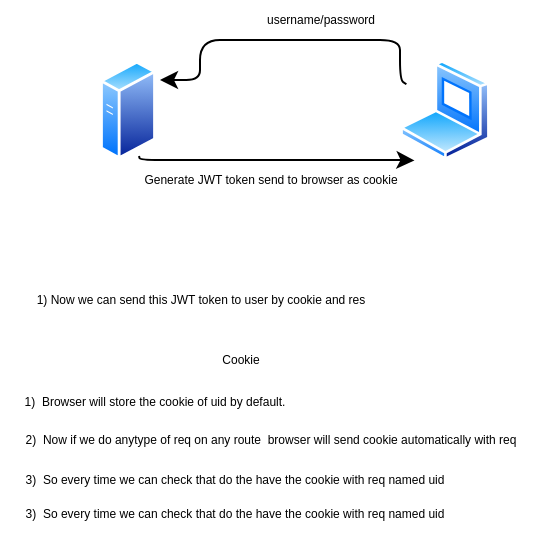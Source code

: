 <mxfile>
    <diagram id="FofsPPGFVujevoYQM1kU" name="Page-1">
        <mxGraphModel dx="94" dy="239" grid="1" gridSize="10" guides="1" tooltips="1" connect="1" arrows="1" fold="1" page="1" pageScale="1" pageWidth="850" pageHeight="1100" math="0" shadow="0">
            <root>
                <mxCell id="0"/>
                <mxCell id="1" parent="0"/>
                <mxCell id="10" style="edgeStyle=none;html=1;entryX=0.161;entryY=1.004;entryDx=0;entryDy=0;fontSize=6;entryPerimeter=0;" edge="1" parent="1" source="3" target="4">
                    <mxGeometry relative="1" as="geometry">
                        <Array as="points">
                            <mxPoint x="90" y="280"/>
                            <mxPoint x="160" y="280"/>
                            <mxPoint x="220" y="280"/>
                        </Array>
                    </mxGeometry>
                </mxCell>
                <mxCell id="3" value="" style="aspect=fixed;perimeter=ellipsePerimeter;html=1;align=center;shadow=0;dashed=0;spacingTop=3;image;image=img/lib/active_directory/generic_server.svg;" vertex="1" parent="1">
                    <mxGeometry x="70" y="230" width="28" height="50" as="geometry"/>
                </mxCell>
                <mxCell id="5" style="edgeStyle=none;html=1;" edge="1" parent="1" source="4">
                    <mxGeometry relative="1" as="geometry">
                        <mxPoint x="100" y="240" as="targetPoint"/>
                        <Array as="points">
                            <mxPoint x="220" y="240"/>
                            <mxPoint x="220" y="220"/>
                            <mxPoint x="170" y="220"/>
                            <mxPoint x="120" y="220"/>
                            <mxPoint x="120" y="240"/>
                        </Array>
                    </mxGeometry>
                </mxCell>
                <mxCell id="4" value="" style="aspect=fixed;perimeter=ellipsePerimeter;html=1;align=center;shadow=0;dashed=0;spacingTop=3;image;image=img/lib/active_directory/laptop_client.svg;" vertex="1" parent="1">
                    <mxGeometry x="220" y="230" width="45" height="50" as="geometry"/>
                </mxCell>
                <mxCell id="6" value="username/password" style="text;html=1;align=center;verticalAlign=middle;resizable=0;points=[];autosize=1;strokeColor=none;fillColor=none;fontSize=6;" vertex="1" parent="1">
                    <mxGeometry x="140" y="200" width="80" height="20" as="geometry"/>
                </mxCell>
                <mxCell id="7" value="Generate JWT token send to browser as cookie" style="text;html=1;align=center;verticalAlign=middle;resizable=0;points=[];autosize=1;strokeColor=none;fillColor=none;fontSize=6;" vertex="1" parent="1">
                    <mxGeometry x="80" y="280" width="150" height="20" as="geometry"/>
                </mxCell>
                <mxCell id="8" value="1) Now we can send this JWT token to user by cookie and res" style="text;html=1;align=center;verticalAlign=middle;resizable=0;points=[];autosize=1;strokeColor=none;fillColor=none;fontSize=6;" vertex="1" parent="1">
                    <mxGeometry x="25" y="340" width="190" height="20" as="geometry"/>
                </mxCell>
                <mxCell id="11" value="Cookie" style="text;html=1;align=center;verticalAlign=middle;resizable=0;points=[];autosize=1;strokeColor=none;fillColor=none;fontSize=6;" vertex="1" parent="1">
                    <mxGeometry x="120" y="370" width="40" height="20" as="geometry"/>
                </mxCell>
                <mxCell id="12" value="1)&amp;nbsp; Browser will store the cookie of uid by default." style="text;html=1;align=center;verticalAlign=middle;resizable=0;points=[];autosize=1;strokeColor=none;fillColor=none;fontSize=6;" vertex="1" parent="1">
                    <mxGeometry x="22" y="391" width="150" height="20" as="geometry"/>
                </mxCell>
                <mxCell id="13" value="2)&amp;nbsp; Now if we do anytype of req on any route&amp;nbsp; browser will send cookie automatically with req" style="text;html=1;align=center;verticalAlign=middle;resizable=0;points=[];autosize=1;strokeColor=none;fillColor=none;fontSize=6;" vertex="1" parent="1">
                    <mxGeometry x="20" y="410" width="270" height="20" as="geometry"/>
                </mxCell>
                <mxCell id="14" value="3)&amp;nbsp; So every time we can check that do the have the cookie with req named uid" style="text;html=1;align=center;verticalAlign=middle;resizable=0;points=[];autosize=1;strokeColor=none;fillColor=none;fontSize=6;" vertex="1" parent="1">
                    <mxGeometry x="22" y="430" width="230" height="20" as="geometry"/>
                </mxCell>
                <mxCell id="15" value="3)&amp;nbsp; So every time we can check that do the have the cookie with req named uid" style="text;html=1;align=center;verticalAlign=middle;resizable=0;points=[];autosize=1;strokeColor=none;fillColor=none;fontSize=6;" vertex="1" parent="1">
                    <mxGeometry x="22" y="447" width="230" height="20" as="geometry"/>
                </mxCell>
            </root>
        </mxGraphModel>
    </diagram>
</mxfile>